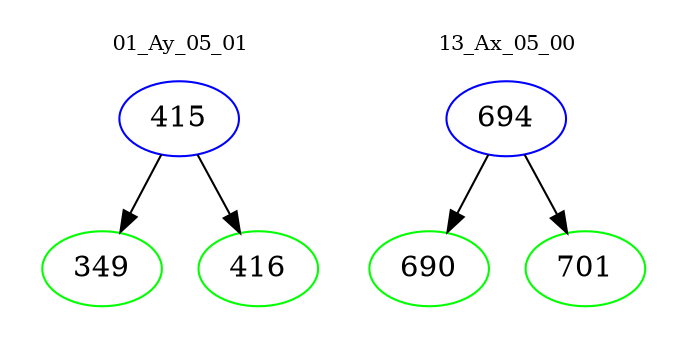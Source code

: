 digraph{
subgraph cluster_0 {
color = white
label = "01_Ay_05_01";
fontsize=10;
T0_415 [label="415", color="blue"]
T0_415 -> T0_349 [color="black"]
T0_349 [label="349", color="green"]
T0_415 -> T0_416 [color="black"]
T0_416 [label="416", color="green"]
}
subgraph cluster_1 {
color = white
label = "13_Ax_05_00";
fontsize=10;
T1_694 [label="694", color="blue"]
T1_694 -> T1_690 [color="black"]
T1_690 [label="690", color="green"]
T1_694 -> T1_701 [color="black"]
T1_701 [label="701", color="green"]
}
}
